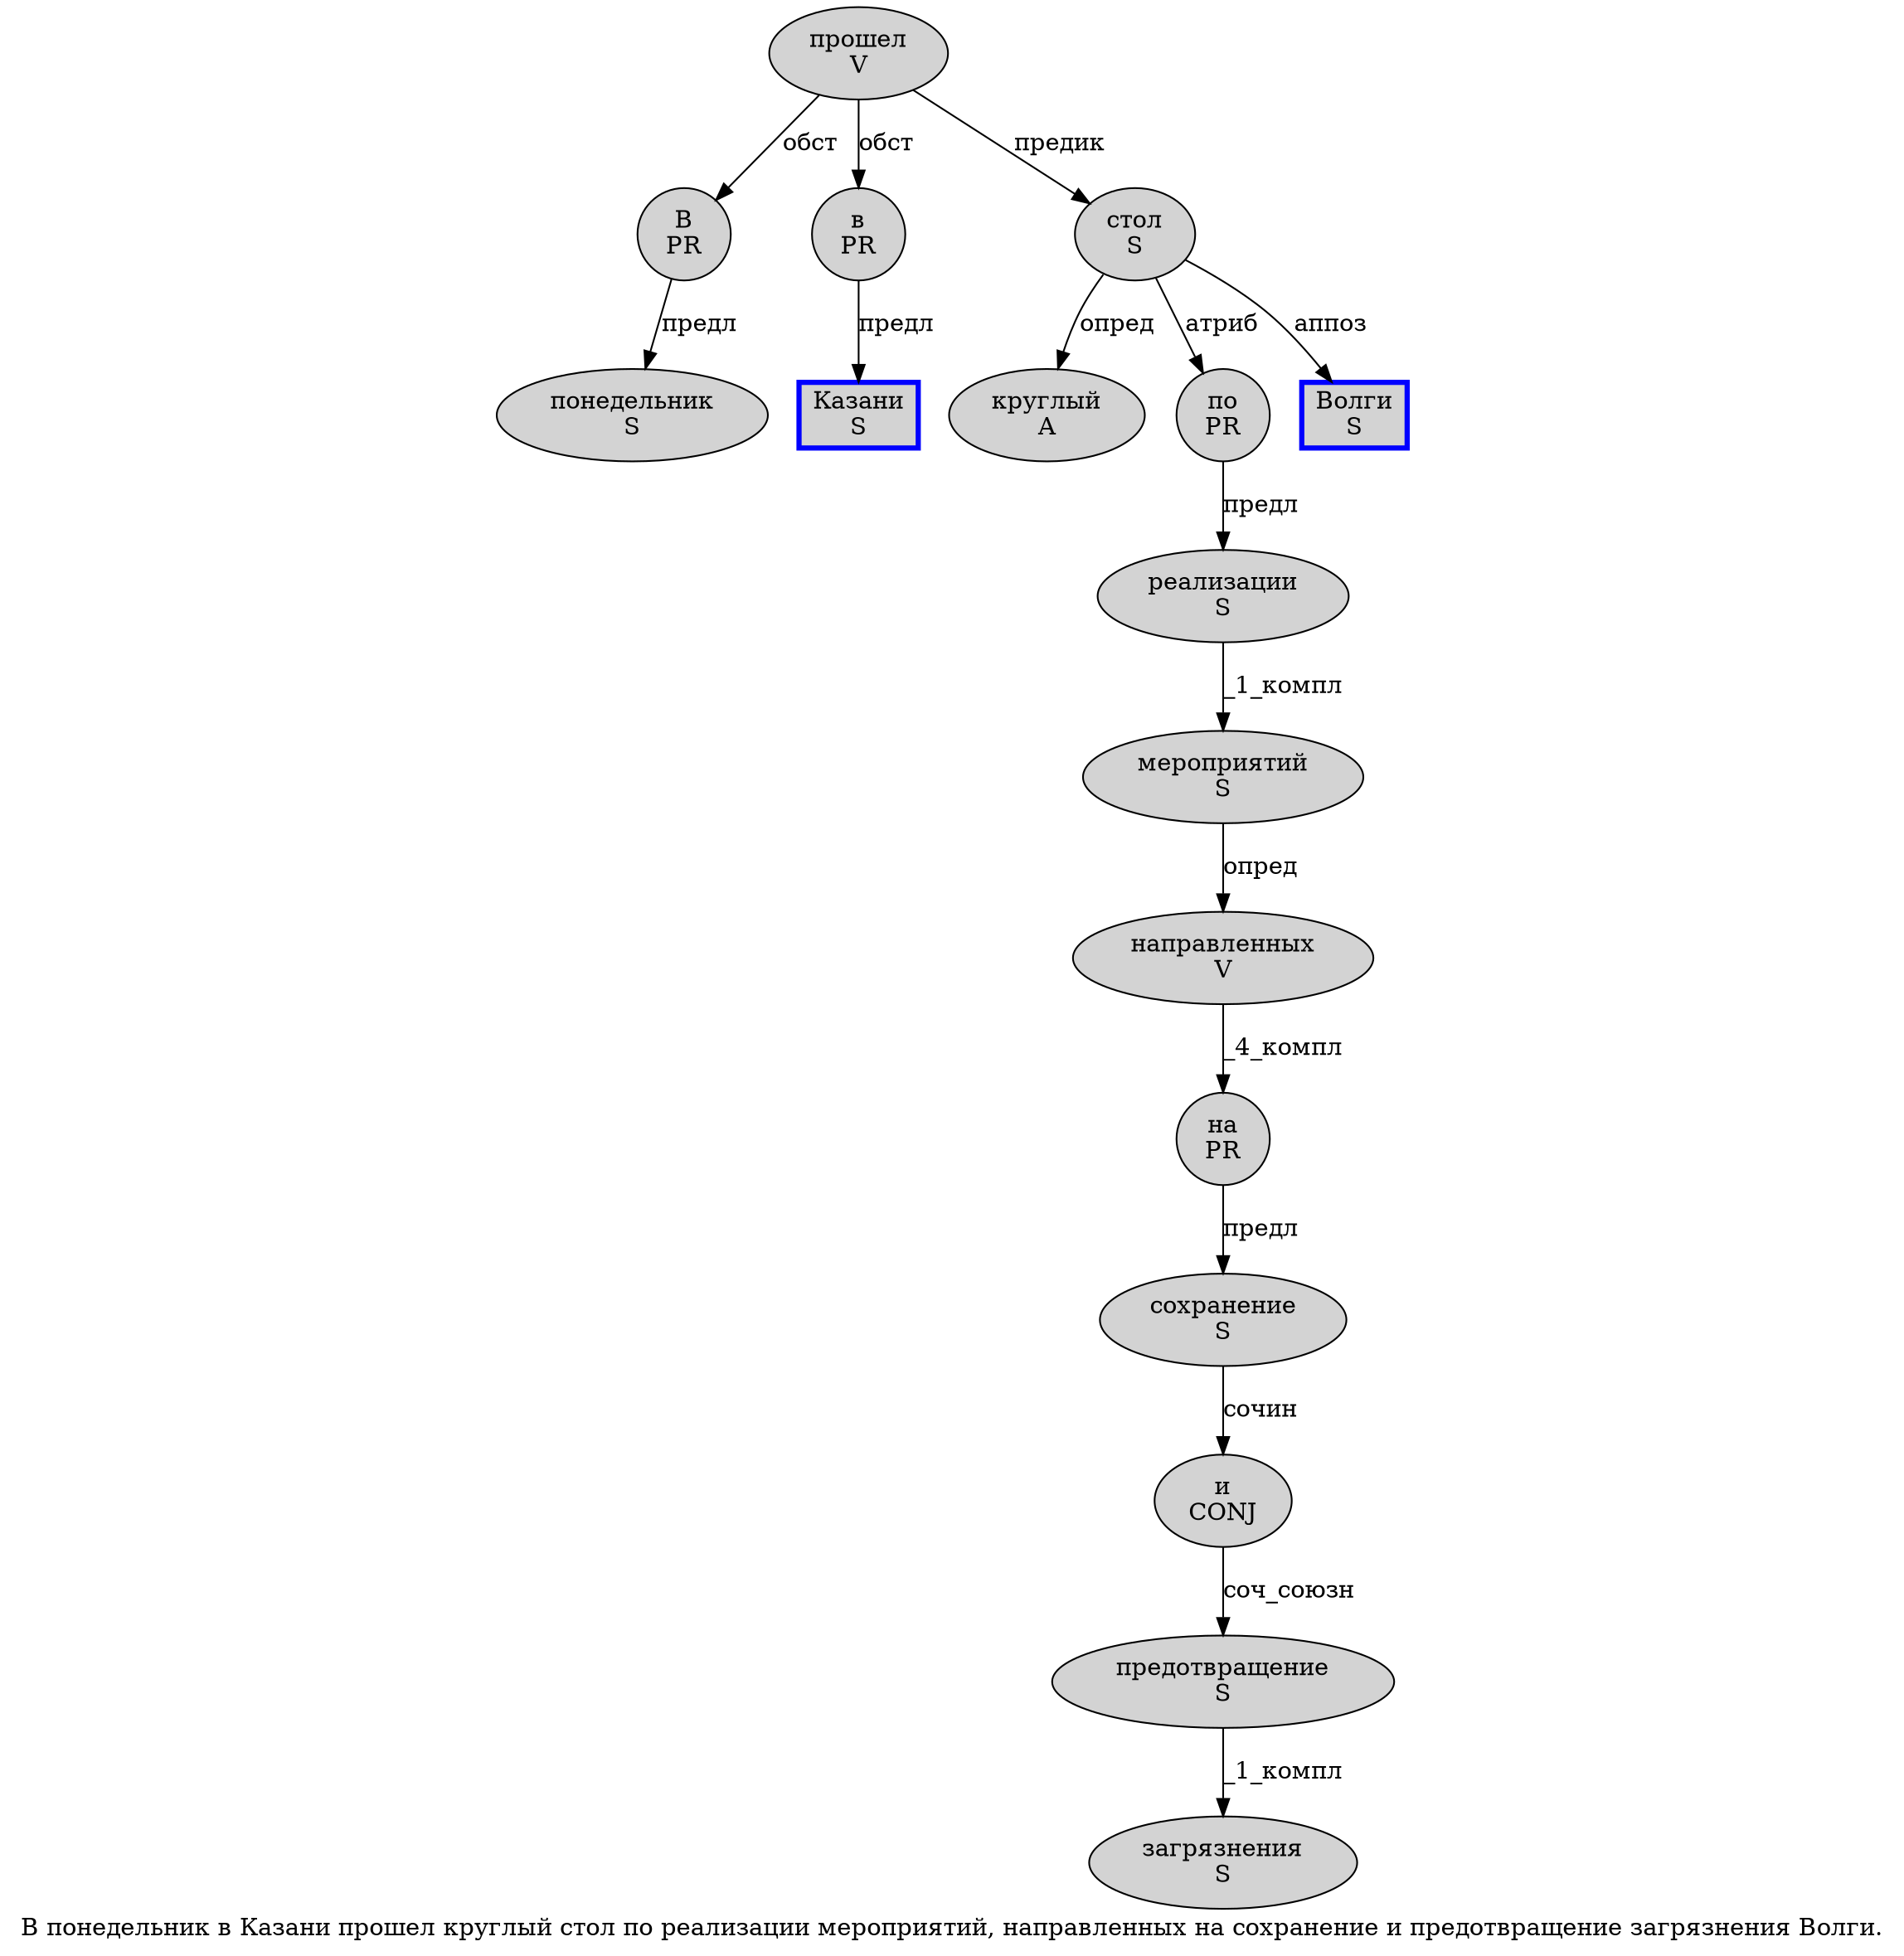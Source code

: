 digraph SENTENCE_1020 {
	graph [label="В понедельник в Казани прошел круглый стол по реализации мероприятий, направленных на сохранение и предотвращение загрязнения Волги."]
	node [style=filled]
		0 [label="В
PR" color="" fillcolor=lightgray penwidth=1 shape=ellipse]
		1 [label="понедельник
S" color="" fillcolor=lightgray penwidth=1 shape=ellipse]
		2 [label="в
PR" color="" fillcolor=lightgray penwidth=1 shape=ellipse]
		3 [label="Казани
S" color=blue fillcolor=lightgray penwidth=3 shape=box]
		4 [label="прошел
V" color="" fillcolor=lightgray penwidth=1 shape=ellipse]
		5 [label="круглый
A" color="" fillcolor=lightgray penwidth=1 shape=ellipse]
		6 [label="стол
S" color="" fillcolor=lightgray penwidth=1 shape=ellipse]
		7 [label="по
PR" color="" fillcolor=lightgray penwidth=1 shape=ellipse]
		8 [label="реализации
S" color="" fillcolor=lightgray penwidth=1 shape=ellipse]
		9 [label="мероприятий
S" color="" fillcolor=lightgray penwidth=1 shape=ellipse]
		11 [label="направленных
V" color="" fillcolor=lightgray penwidth=1 shape=ellipse]
		12 [label="на
PR" color="" fillcolor=lightgray penwidth=1 shape=ellipse]
		13 [label="сохранение
S" color="" fillcolor=lightgray penwidth=1 shape=ellipse]
		14 [label="и
CONJ" color="" fillcolor=lightgray penwidth=1 shape=ellipse]
		15 [label="предотвращение
S" color="" fillcolor=lightgray penwidth=1 shape=ellipse]
		16 [label="загрязнения
S" color="" fillcolor=lightgray penwidth=1 shape=ellipse]
		17 [label="Волги
S" color=blue fillcolor=lightgray penwidth=3 shape=box]
			0 -> 1 [label="предл"]
			8 -> 9 [label="_1_компл"]
			6 -> 5 [label="опред"]
			6 -> 7 [label="атриб"]
			6 -> 17 [label="аппоз"]
			14 -> 15 [label="соч_союзн"]
			12 -> 13 [label="предл"]
			2 -> 3 [label="предл"]
			11 -> 12 [label="_4_компл"]
			13 -> 14 [label="сочин"]
			4 -> 0 [label="обст"]
			4 -> 2 [label="обст"]
			4 -> 6 [label="предик"]
			9 -> 11 [label="опред"]
			15 -> 16 [label="_1_компл"]
			7 -> 8 [label="предл"]
}